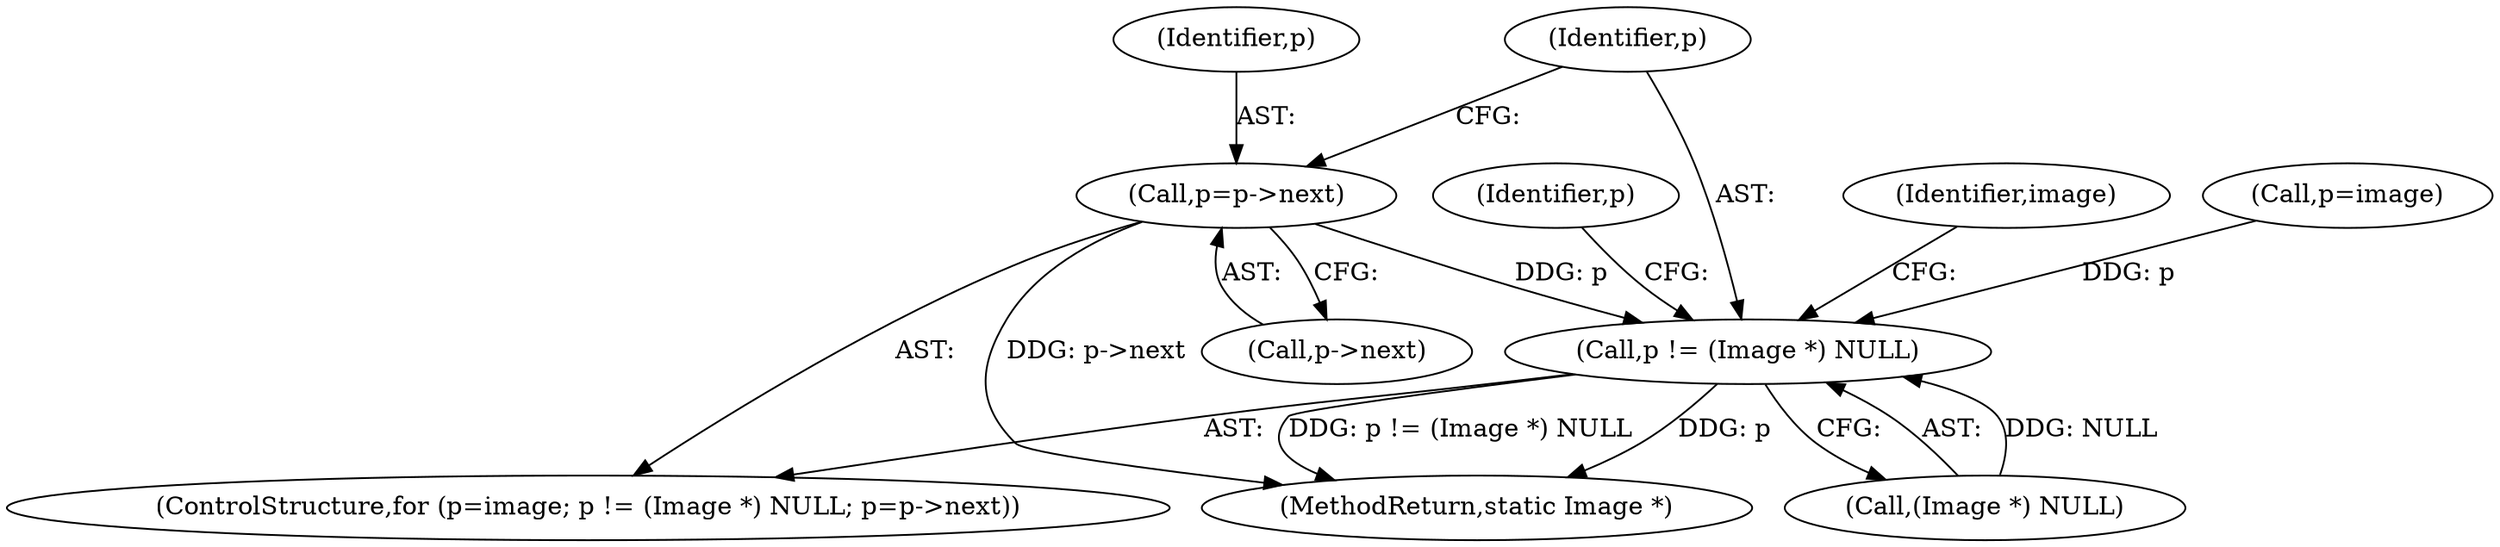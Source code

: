 digraph "0_ImageMagick_4eae304e773bad8a876c3c26fdffac24d4253ae4@pointer" {
"1001930" [label="(Call,p=p->next)"];
"1001925" [label="(Call,p != (Image *) NULL)"];
"1001927" [label="(Call,(Image *) NULL)"];
"1001926" [label="(Identifier,p)"];
"1001925" [label="(Call,p != (Image *) NULL)"];
"1001921" [label="(ControlStructure,for (p=image; p != (Image *) NULL; p=p->next))"];
"1001945" [label="(Identifier,image)"];
"1001932" [label="(Call,p->next)"];
"1001922" [label="(Call,p=image)"];
"1001930" [label="(Call,p=p->next)"];
"1001954" [label="(MethodReturn,static Image *)"];
"1001931" [label="(Identifier,p)"];
"1001937" [label="(Identifier,p)"];
"1001930" -> "1001921"  [label="AST: "];
"1001930" -> "1001932"  [label="CFG: "];
"1001931" -> "1001930"  [label="AST: "];
"1001932" -> "1001930"  [label="AST: "];
"1001926" -> "1001930"  [label="CFG: "];
"1001930" -> "1001954"  [label="DDG: p->next"];
"1001930" -> "1001925"  [label="DDG: p"];
"1001925" -> "1001921"  [label="AST: "];
"1001925" -> "1001927"  [label="CFG: "];
"1001926" -> "1001925"  [label="AST: "];
"1001927" -> "1001925"  [label="AST: "];
"1001937" -> "1001925"  [label="CFG: "];
"1001945" -> "1001925"  [label="CFG: "];
"1001925" -> "1001954"  [label="DDG: p"];
"1001925" -> "1001954"  [label="DDG: p != (Image *) NULL"];
"1001922" -> "1001925"  [label="DDG: p"];
"1001927" -> "1001925"  [label="DDG: NULL"];
}

